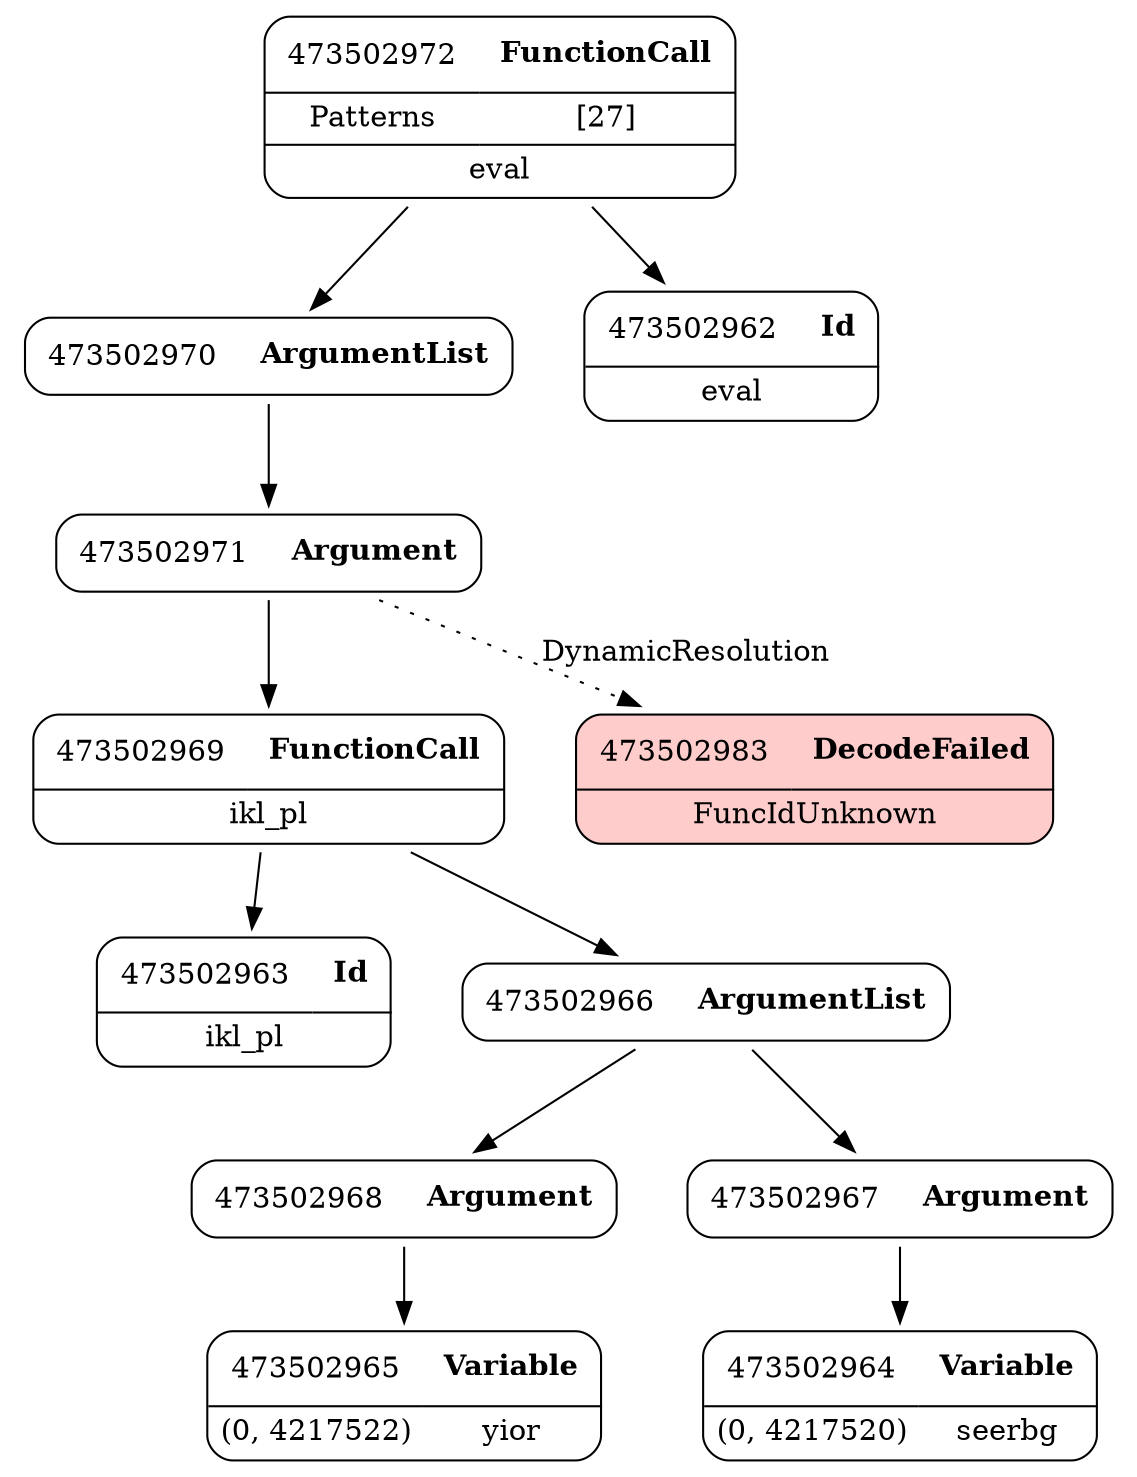 digraph ast {
node [shape=none];
473502969 [label=<<TABLE border='1' cellspacing='0' cellpadding='10' style='rounded' ><TR><TD border='0'>473502969</TD><TD border='0'><B>FunctionCall</B></TD></TR><HR/><TR><TD border='0' cellpadding='5' colspan='2'>ikl_pl</TD></TR></TABLE>>];
473502969 -> 473502963 [weight=2];
473502969 -> 473502966 [weight=2];
473502968 [label=<<TABLE border='1' cellspacing='0' cellpadding='10' style='rounded' ><TR><TD border='0'>473502968</TD><TD border='0'><B>Argument</B></TD></TR></TABLE>>];
473502968 -> 473502965 [weight=2];
473502971 [label=<<TABLE border='1' cellspacing='0' cellpadding='10' style='rounded' ><TR><TD border='0'>473502971</TD><TD border='0'><B>Argument</B></TD></TR></TABLE>>];
473502971 -> 473502969 [weight=2];
473502971 -> 473502983 [style=dotted,label=DynamicResolution];
473502970 [label=<<TABLE border='1' cellspacing='0' cellpadding='10' style='rounded' ><TR><TD border='0'>473502970</TD><TD border='0'><B>ArgumentList</B></TD></TR></TABLE>>];
473502970 -> 473502971 [weight=2];
473502972 [label=<<TABLE border='1' cellspacing='0' cellpadding='10' style='rounded' ><TR><TD border='0'>473502972</TD><TD border='0'><B>FunctionCall</B></TD></TR><HR/><TR><TD border='0' cellpadding='5'>Patterns</TD><TD border='0' cellpadding='5'>[27]</TD></TR><HR/><TR><TD border='0' cellpadding='5' colspan='2'>eval</TD></TR></TABLE>>];
473502972 -> 473502962 [weight=2];
473502972 -> 473502970 [weight=2];
473502963 [label=<<TABLE border='1' cellspacing='0' cellpadding='10' style='rounded' ><TR><TD border='0'>473502963</TD><TD border='0'><B>Id</B></TD></TR><HR/><TR><TD border='0' cellpadding='5' colspan='2'>ikl_pl</TD></TR></TABLE>>];
473502962 [label=<<TABLE border='1' cellspacing='0' cellpadding='10' style='rounded' ><TR><TD border='0'>473502962</TD><TD border='0'><B>Id</B></TD></TR><HR/><TR><TD border='0' cellpadding='5' colspan='2'>eval</TD></TR></TABLE>>];
473502965 [label=<<TABLE border='1' cellspacing='0' cellpadding='10' style='rounded' ><TR><TD border='0'>473502965</TD><TD border='0'><B>Variable</B></TD></TR><HR/><TR><TD border='0' cellpadding='5'>(0, 4217522)</TD><TD border='0' cellpadding='5'>yior</TD></TR></TABLE>>];
473502964 [label=<<TABLE border='1' cellspacing='0' cellpadding='10' style='rounded' ><TR><TD border='0'>473502964</TD><TD border='0'><B>Variable</B></TD></TR><HR/><TR><TD border='0' cellpadding='5'>(0, 4217520)</TD><TD border='0' cellpadding='5'>seerbg</TD></TR></TABLE>>];
473502967 [label=<<TABLE border='1' cellspacing='0' cellpadding='10' style='rounded' ><TR><TD border='0'>473502967</TD><TD border='0'><B>Argument</B></TD></TR></TABLE>>];
473502967 -> 473502964 [weight=2];
473502983 [label=<<TABLE border='1' cellspacing='0' cellpadding='10' style='rounded' bgcolor='#FFCCCC' ><TR><TD border='0'>473502983</TD><TD border='0'><B>DecodeFailed</B></TD></TR><HR/><TR><TD border='0' cellpadding='5' colspan='2'>FuncIdUnknown</TD></TR></TABLE>>];
473502966 [label=<<TABLE border='1' cellspacing='0' cellpadding='10' style='rounded' ><TR><TD border='0'>473502966</TD><TD border='0'><B>ArgumentList</B></TD></TR></TABLE>>];
473502966 -> 473502967 [weight=2];
473502966 -> 473502968 [weight=2];
}

